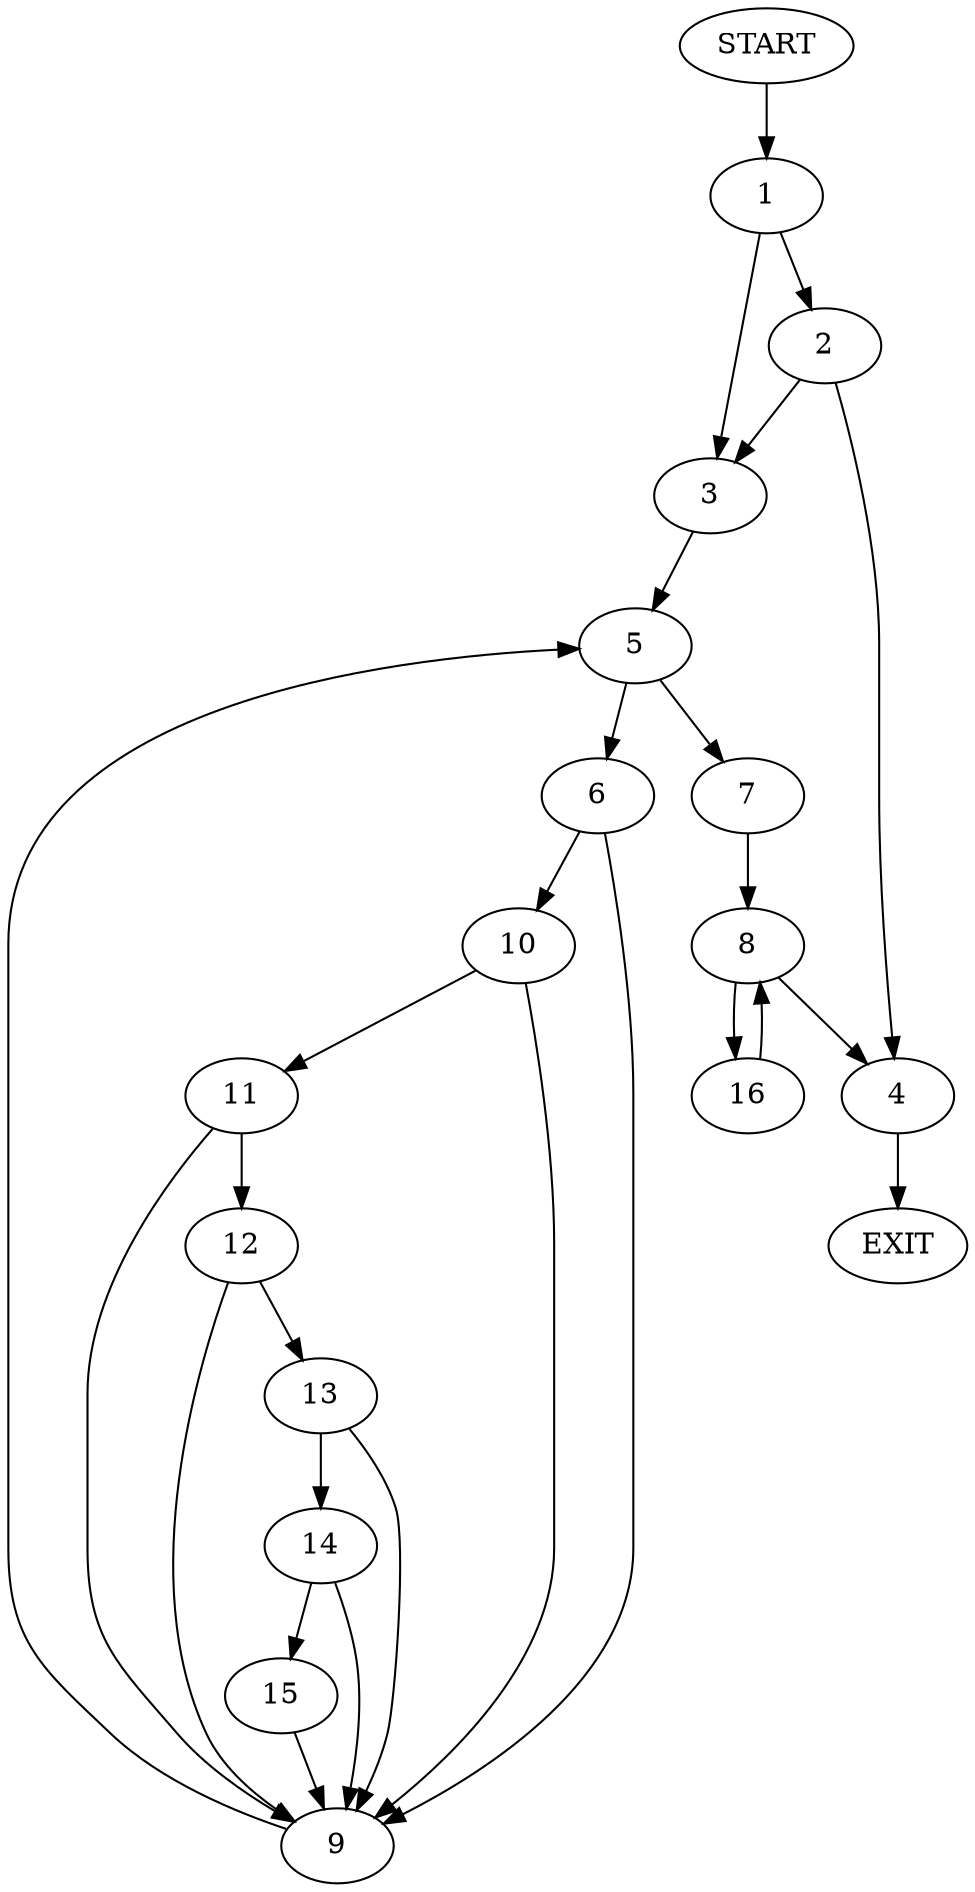 digraph {
0 [label="START"]
17 [label="EXIT"]
0 -> 1
1 -> 2
1 -> 3
2 -> 4
2 -> 3
3 -> 5
4 -> 17
5 -> 6
5 -> 7
7 -> 8
6 -> 9
6 -> 10
10 -> 11
10 -> 9
9 -> 5
11 -> 9
11 -> 12
12 -> 9
12 -> 13
13 -> 14
13 -> 9
14 -> 15
14 -> 9
15 -> 9
8 -> 4
8 -> 16
16 -> 8
}

